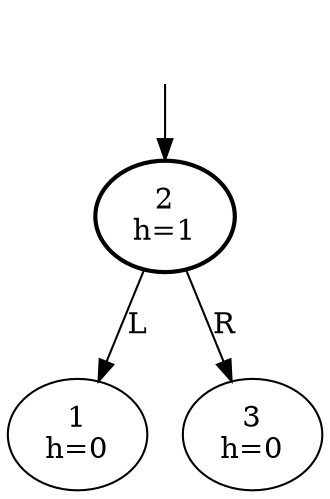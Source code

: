 digraph {
  DUMMY [style=invis];
  DUMMY -> 2;
  2 [penwidth=2];

  2 [label="2\nh=1"];

  2 -> 1 [label="L"];
  1 [label="1\nh=0"];



  2 -> 3 [label="R"];
  3 [label="3\nh=0"];



}
